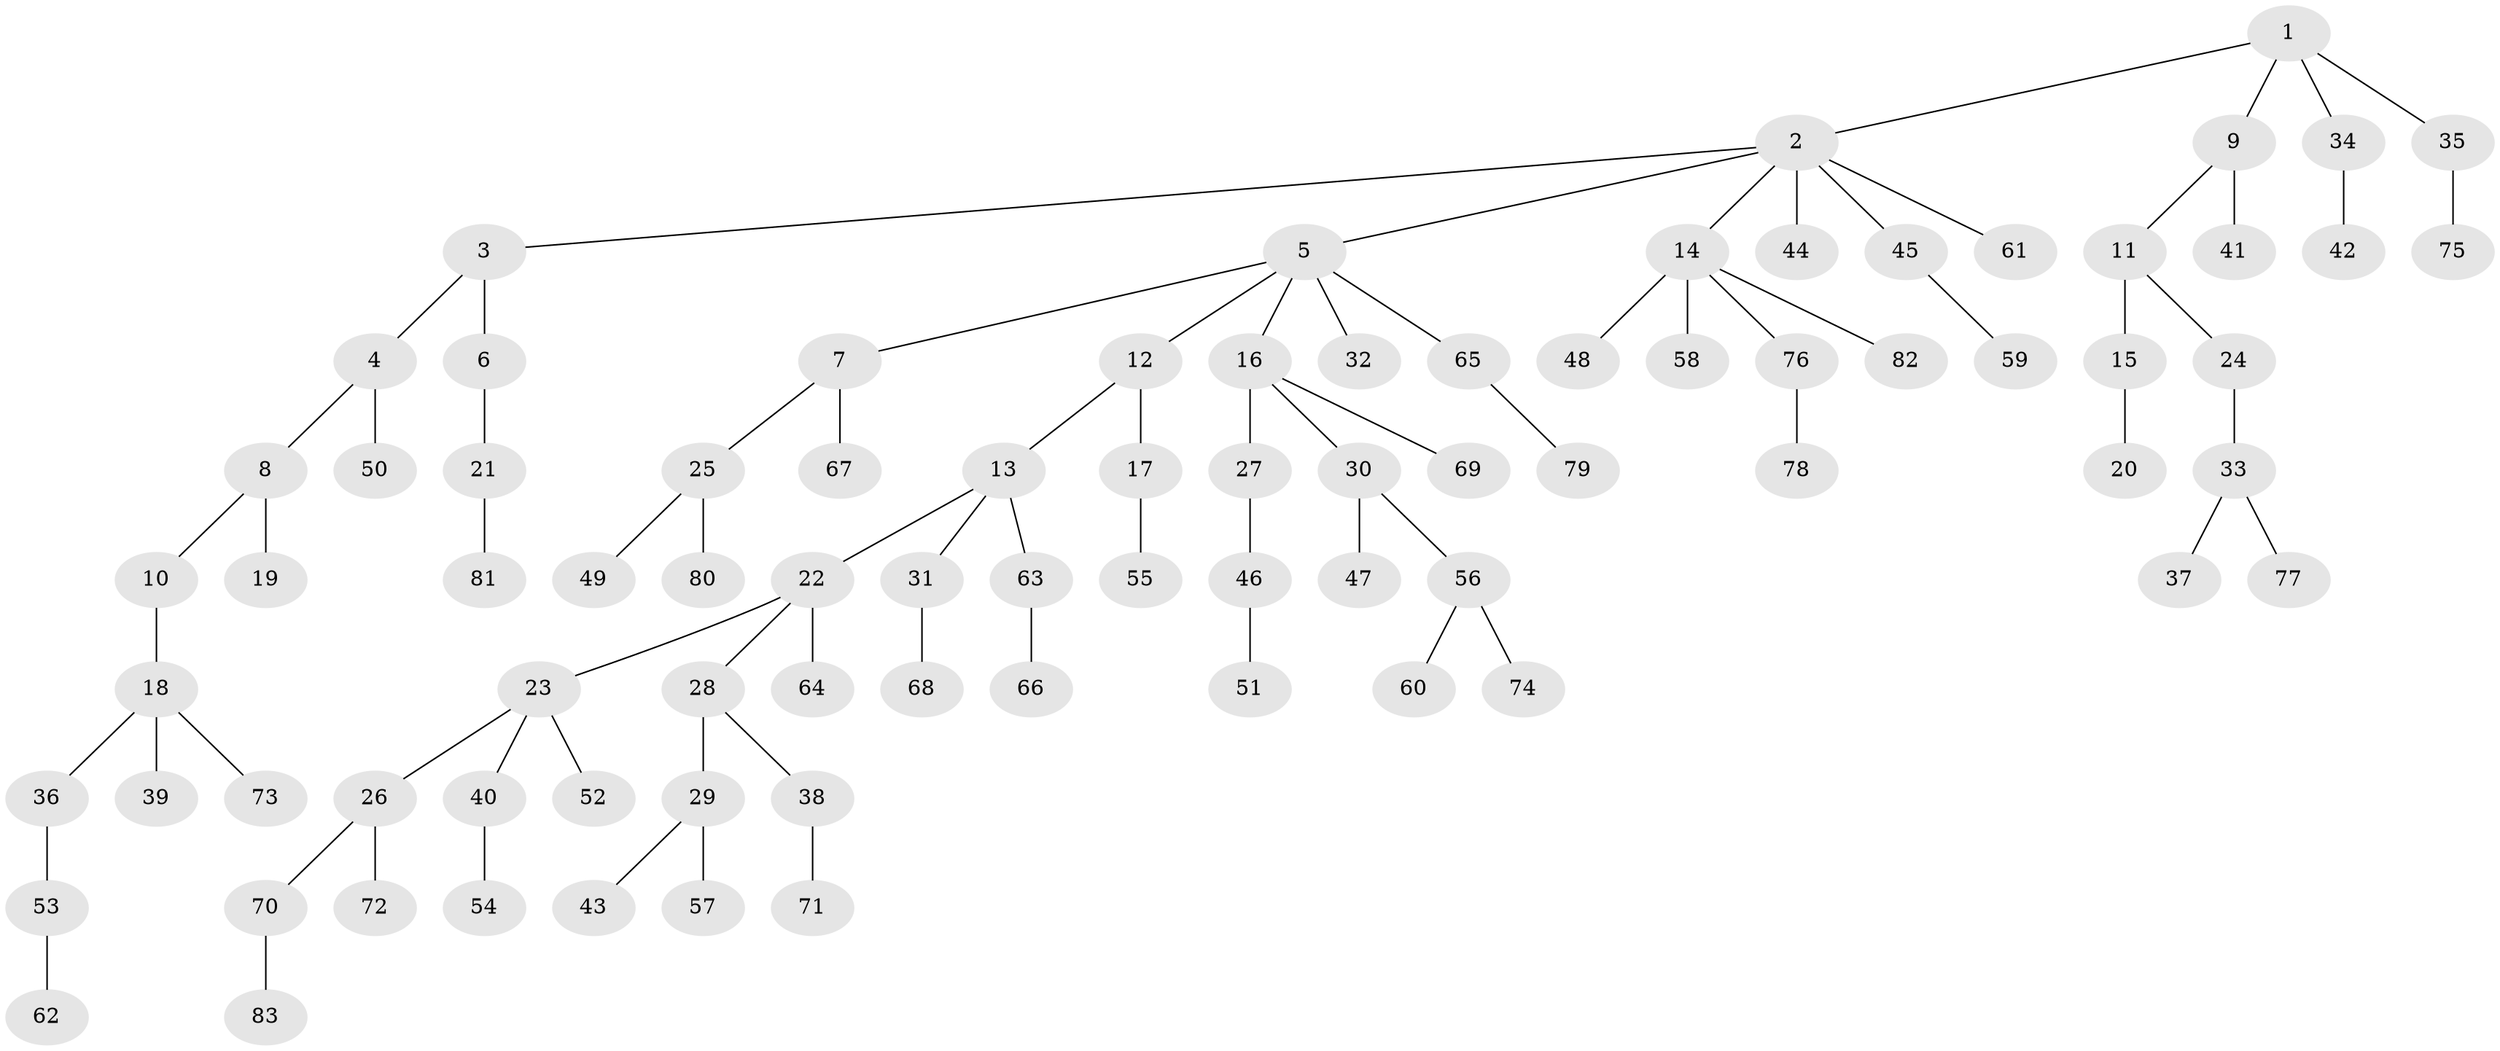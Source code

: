 // Generated by graph-tools (version 1.1) at 2025/26/03/09/25 03:26:32]
// undirected, 83 vertices, 82 edges
graph export_dot {
graph [start="1"]
  node [color=gray90,style=filled];
  1;
  2;
  3;
  4;
  5;
  6;
  7;
  8;
  9;
  10;
  11;
  12;
  13;
  14;
  15;
  16;
  17;
  18;
  19;
  20;
  21;
  22;
  23;
  24;
  25;
  26;
  27;
  28;
  29;
  30;
  31;
  32;
  33;
  34;
  35;
  36;
  37;
  38;
  39;
  40;
  41;
  42;
  43;
  44;
  45;
  46;
  47;
  48;
  49;
  50;
  51;
  52;
  53;
  54;
  55;
  56;
  57;
  58;
  59;
  60;
  61;
  62;
  63;
  64;
  65;
  66;
  67;
  68;
  69;
  70;
  71;
  72;
  73;
  74;
  75;
  76;
  77;
  78;
  79;
  80;
  81;
  82;
  83;
  1 -- 2;
  1 -- 9;
  1 -- 34;
  1 -- 35;
  2 -- 3;
  2 -- 5;
  2 -- 14;
  2 -- 44;
  2 -- 45;
  2 -- 61;
  3 -- 4;
  3 -- 6;
  4 -- 8;
  4 -- 50;
  5 -- 7;
  5 -- 12;
  5 -- 16;
  5 -- 32;
  5 -- 65;
  6 -- 21;
  7 -- 25;
  7 -- 67;
  8 -- 10;
  8 -- 19;
  9 -- 11;
  9 -- 41;
  10 -- 18;
  11 -- 15;
  11 -- 24;
  12 -- 13;
  12 -- 17;
  13 -- 22;
  13 -- 31;
  13 -- 63;
  14 -- 48;
  14 -- 58;
  14 -- 76;
  14 -- 82;
  15 -- 20;
  16 -- 27;
  16 -- 30;
  16 -- 69;
  17 -- 55;
  18 -- 36;
  18 -- 39;
  18 -- 73;
  21 -- 81;
  22 -- 23;
  22 -- 28;
  22 -- 64;
  23 -- 26;
  23 -- 40;
  23 -- 52;
  24 -- 33;
  25 -- 49;
  25 -- 80;
  26 -- 70;
  26 -- 72;
  27 -- 46;
  28 -- 29;
  28 -- 38;
  29 -- 43;
  29 -- 57;
  30 -- 47;
  30 -- 56;
  31 -- 68;
  33 -- 37;
  33 -- 77;
  34 -- 42;
  35 -- 75;
  36 -- 53;
  38 -- 71;
  40 -- 54;
  45 -- 59;
  46 -- 51;
  53 -- 62;
  56 -- 60;
  56 -- 74;
  63 -- 66;
  65 -- 79;
  70 -- 83;
  76 -- 78;
}
